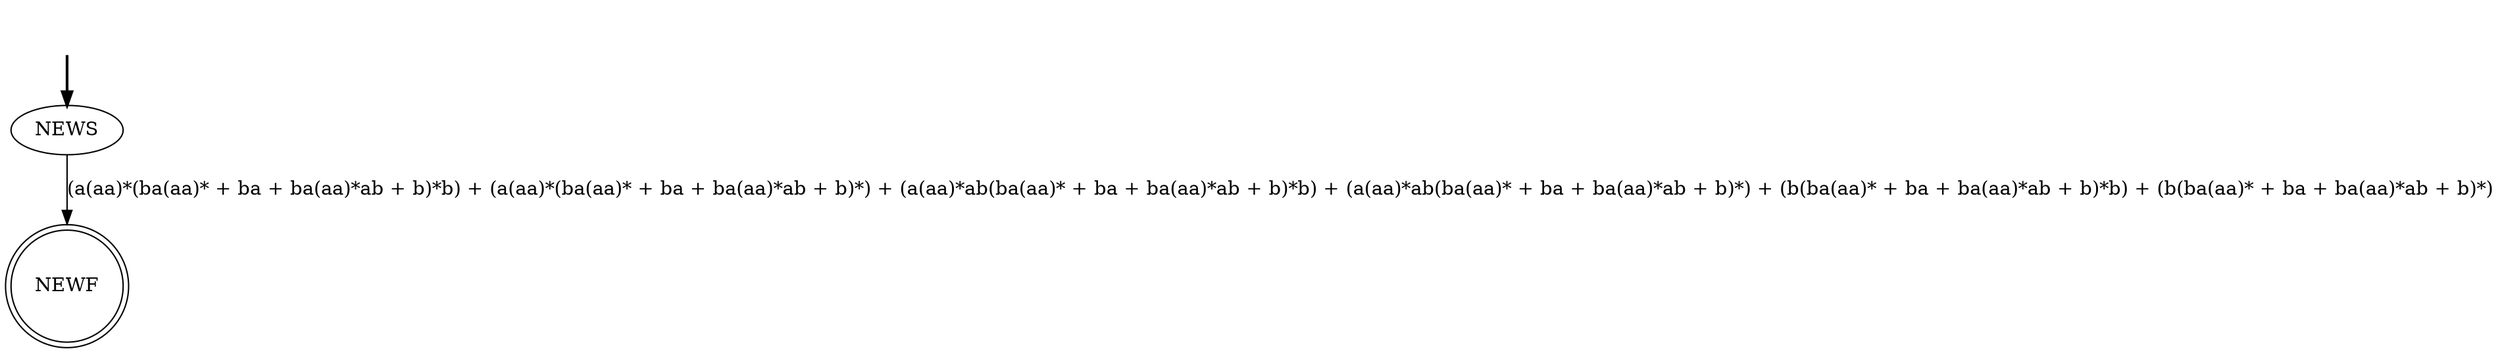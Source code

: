 digraph {
	fake0 [style=invisible]
	NEWS [root=true]
	NEWF [shape=doublecircle]
	fake0 -> NEWS [style=bold]
	NEWS -> NEWF [label="(a(aa)*(ba(aa)* + ba + ba(aa)*ab + b)*b) + (a(aa)*(ba(aa)* + ba + ba(aa)*ab + b)*) + (a(aa)*ab(ba(aa)* + ba + ba(aa)*ab + b)*b) + (a(aa)*ab(ba(aa)* + ba + ba(aa)*ab + b)*) + (b(ba(aa)* + ba + ba(aa)*ab + b)*b) + (b(ba(aa)* + ba + ba(aa)*ab + b)*)"]
}
